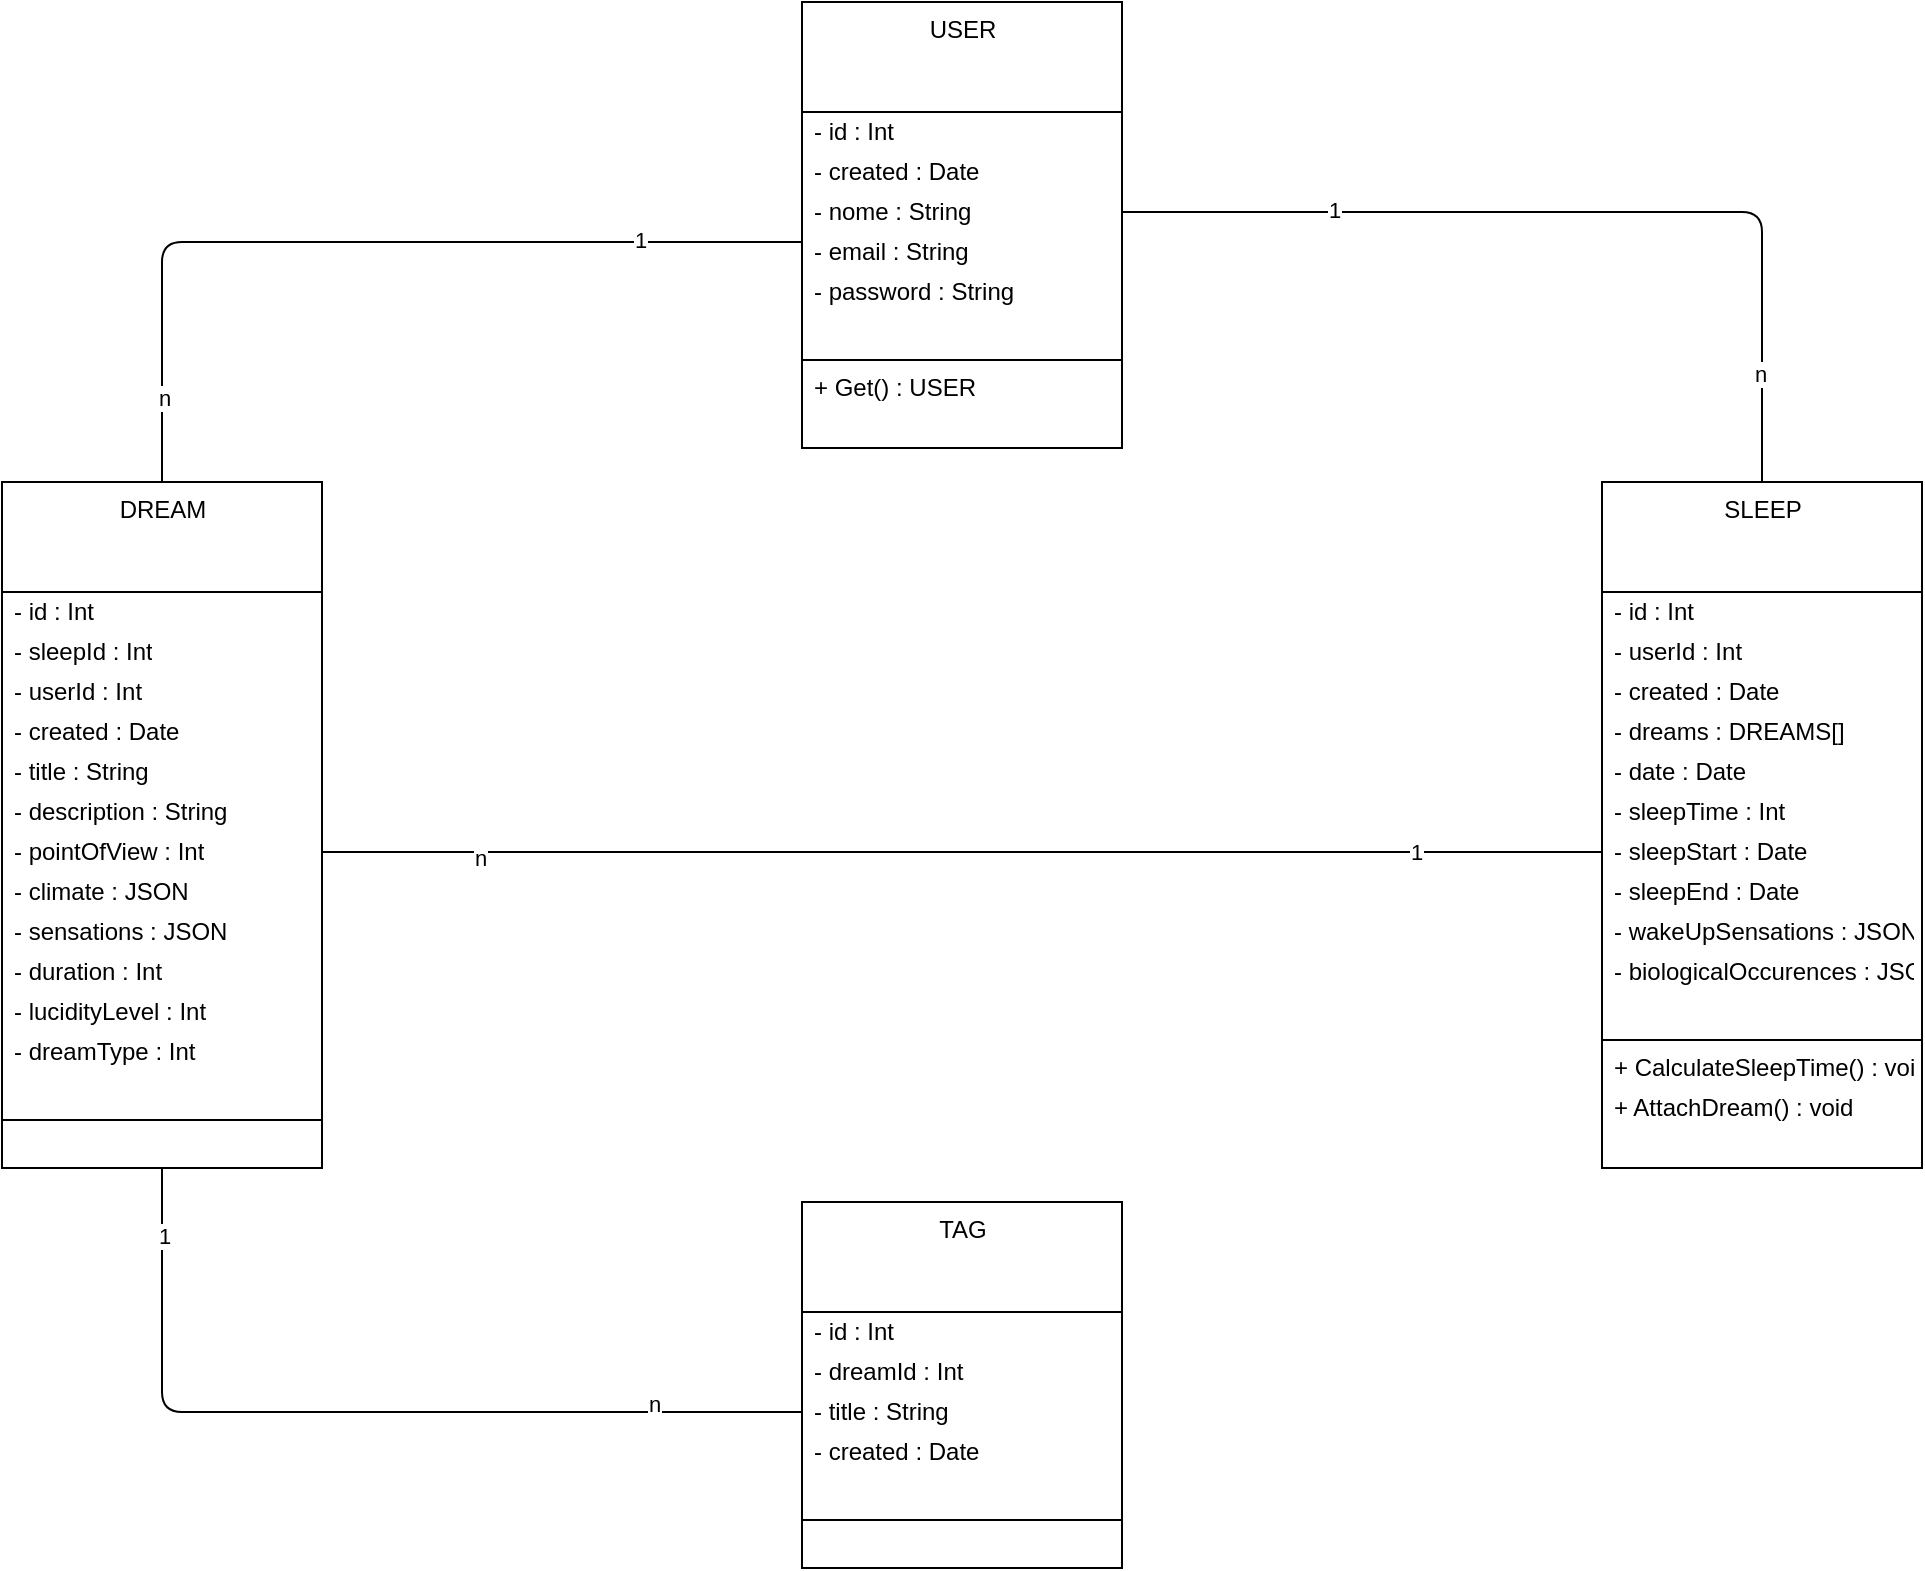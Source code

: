 <mxfile>
    <diagram id="lGCFQGRZhw7MTTtFVWTq" name="Page-1">
        <mxGraphModel dx="1930" dy="1966" grid="1" gridSize="10" guides="1" tooltips="1" connect="1" arrows="1" fold="1" page="1" pageScale="1" pageWidth="850" pageHeight="1100" math="0" shadow="0">
            <root>
                <mxCell id="0"/>
                <mxCell id="1" parent="0"/>
                <mxCell id="37" value="USER" style="swimlane;fontStyle=0;align=center;verticalAlign=top;childLayout=stackLayout;horizontal=1;startSize=55;horizontalStack=0;resizeParent=1;resizeParentMax=0;resizeLast=0;collapsible=0;marginBottom=0;html=1;rounded=0;strokeColor=default;strokeWidth=1;" vertex="1" parent="1">
                    <mxGeometry y="-480" width="160" height="223" as="geometry"/>
                </mxCell>
                <mxCell id="48" value="- id : Int" style="text;html=1;strokeColor=none;fillColor=none;align=left;verticalAlign=middle;spacingLeft=4;spacingRight=4;overflow=hidden;rotatable=0;points=[[0,0.5],[1,0.5]];portConstraint=eastwest;rounded=0;strokeWidth=1;" vertex="1" parent="37">
                    <mxGeometry y="55" width="160" height="20" as="geometry"/>
                </mxCell>
                <mxCell id="53" value="- created : Date" style="text;html=1;strokeColor=none;fillColor=none;align=left;verticalAlign=middle;spacingLeft=4;spacingRight=4;overflow=hidden;rotatable=0;points=[[0,0.5],[1,0.5]];portConstraint=eastwest;rounded=0;strokeWidth=1;" vertex="1" parent="37">
                    <mxGeometry y="75" width="160" height="20" as="geometry"/>
                </mxCell>
                <mxCell id="56" value="- nome : String" style="text;html=1;strokeColor=none;fillColor=none;align=left;verticalAlign=middle;spacingLeft=4;spacingRight=4;overflow=hidden;rotatable=0;points=[[0,0.5],[1,0.5]];portConstraint=eastwest;rounded=0;strokeWidth=1;" vertex="1" parent="37">
                    <mxGeometry y="95" width="160" height="20" as="geometry"/>
                </mxCell>
                <mxCell id="55" value="- email : String" style="text;html=1;strokeColor=none;fillColor=none;align=left;verticalAlign=middle;spacingLeft=4;spacingRight=4;overflow=hidden;rotatable=0;points=[[0,0.5],[1,0.5]];portConstraint=eastwest;rounded=0;strokeWidth=1;" vertex="1" parent="37">
                    <mxGeometry y="115" width="160" height="20" as="geometry"/>
                </mxCell>
                <mxCell id="54" value="- password : String" style="text;html=1;strokeColor=none;fillColor=none;align=left;verticalAlign=middle;spacingLeft=4;spacingRight=4;overflow=hidden;rotatable=0;points=[[0,0.5],[1,0.5]];portConstraint=eastwest;rounded=0;strokeWidth=1;" vertex="1" parent="37">
                    <mxGeometry y="135" width="160" height="20" as="geometry"/>
                </mxCell>
                <mxCell id="97" style="text;html=1;strokeColor=none;fillColor=none;align=left;verticalAlign=middle;spacingLeft=4;spacingRight=4;overflow=hidden;rotatable=0;points=[[0,0.5],[1,0.5]];portConstraint=eastwest;rounded=0;strokeWidth=1;" vertex="1" parent="37">
                    <mxGeometry y="155" width="160" height="20" as="geometry"/>
                </mxCell>
                <mxCell id="42" value="" style="line;strokeWidth=1;fillColor=none;align=left;verticalAlign=middle;spacingTop=-1;spacingLeft=3;spacingRight=3;rotatable=0;labelPosition=right;points=[];portConstraint=eastwest;rounded=0;strokeColor=default;" vertex="1" parent="37">
                    <mxGeometry y="175" width="160" height="8" as="geometry"/>
                </mxCell>
                <mxCell id="46" value="+ Get() : USER" style="text;html=1;strokeColor=none;fillColor=none;align=left;verticalAlign=middle;spacingLeft=4;spacingRight=4;overflow=hidden;rotatable=0;points=[[0,0.5],[1,0.5]];portConstraint=eastwest;rounded=0;strokeWidth=1;" vertex="1" parent="37">
                    <mxGeometry y="183" width="160" height="20" as="geometry"/>
                </mxCell>
                <mxCell id="98" style="text;html=1;strokeColor=none;fillColor=none;align=left;verticalAlign=middle;spacingLeft=4;spacingRight=4;overflow=hidden;rotatable=0;points=[[0,0.5],[1,0.5]];portConstraint=eastwest;rounded=0;strokeWidth=1;" vertex="1" parent="37">
                    <mxGeometry y="203" width="160" height="20" as="geometry"/>
                </mxCell>
                <mxCell id="103" style="edgeStyle=none;html=1;entryX=1;entryY=0.5;entryDx=0;entryDy=0;strokeColor=default;endArrow=none;endFill=0;" edge="1" parent="1" source="49" target="56">
                    <mxGeometry relative="1" as="geometry">
                        <Array as="points">
                            <mxPoint x="480" y="-375"/>
                        </Array>
                    </mxGeometry>
                </mxCell>
                <mxCell id="109" value="n" style="edgeLabel;html=1;align=center;verticalAlign=middle;resizable=0;points=[];" vertex="1" connectable="0" parent="103">
                    <mxGeometry x="-0.762" y="1" relative="1" as="geometry">
                        <mxPoint as="offset"/>
                    </mxGeometry>
                </mxCell>
                <mxCell id="110" value="1" style="edgeLabel;html=1;align=center;verticalAlign=middle;resizable=0;points=[];" vertex="1" connectable="0" parent="103">
                    <mxGeometry x="0.536" y="-1" relative="1" as="geometry">
                        <mxPoint as="offset"/>
                    </mxGeometry>
                </mxCell>
                <mxCell id="49" value="SLEEP" style="swimlane;fontStyle=0;align=center;verticalAlign=top;childLayout=stackLayout;horizontal=1;startSize=55;horizontalStack=0;resizeParent=1;resizeParentMax=0;resizeLast=0;collapsible=0;marginBottom=0;html=1;rounded=0;strokeColor=default;strokeWidth=1;" vertex="1" parent="1">
                    <mxGeometry x="400" y="-240" width="160" height="343" as="geometry"/>
                </mxCell>
                <mxCell id="50" value="- id : Int" style="text;html=1;strokeColor=none;fillColor=none;align=left;verticalAlign=middle;spacingLeft=4;spacingRight=4;overflow=hidden;rotatable=0;points=[[0,0.5],[1,0.5]];portConstraint=eastwest;rounded=0;strokeWidth=1;" vertex="1" parent="49">
                    <mxGeometry y="55" width="160" height="20" as="geometry"/>
                </mxCell>
                <mxCell id="69" value="- userId : Int" style="text;html=1;strokeColor=none;fillColor=none;align=left;verticalAlign=middle;spacingLeft=4;spacingRight=4;overflow=hidden;rotatable=0;points=[[0,0.5],[1,0.5]];portConstraint=eastwest;rounded=0;strokeWidth=1;" vertex="1" parent="49">
                    <mxGeometry y="75" width="160" height="20" as="geometry"/>
                </mxCell>
                <mxCell id="61" value="- created : Date" style="text;html=1;strokeColor=none;fillColor=none;align=left;verticalAlign=middle;spacingLeft=4;spacingRight=4;overflow=hidden;rotatable=0;points=[[0,0.5],[1,0.5]];portConstraint=eastwest;rounded=0;strokeWidth=1;" vertex="1" parent="49">
                    <mxGeometry y="95" width="160" height="20" as="geometry"/>
                </mxCell>
                <mxCell id="68" value="- dreams : DREAMS[]" style="text;html=1;strokeColor=none;fillColor=none;align=left;verticalAlign=middle;spacingLeft=4;spacingRight=4;overflow=hidden;rotatable=0;points=[[0,0.5],[1,0.5]];portConstraint=eastwest;rounded=0;strokeWidth=1;" vertex="1" parent="49">
                    <mxGeometry y="115" width="160" height="20" as="geometry"/>
                </mxCell>
                <mxCell id="67" value="- date : Date" style="text;html=1;strokeColor=none;fillColor=none;align=left;verticalAlign=middle;spacingLeft=4;spacingRight=4;overflow=hidden;rotatable=0;points=[[0,0.5],[1,0.5]];portConstraint=eastwest;rounded=0;strokeWidth=1;" vertex="1" parent="49">
                    <mxGeometry y="135" width="160" height="20" as="geometry"/>
                </mxCell>
                <mxCell id="66" value="- sleepTime : Int" style="text;html=1;strokeColor=none;fillColor=none;align=left;verticalAlign=middle;spacingLeft=4;spacingRight=4;overflow=hidden;rotatable=0;points=[[0,0.5],[1,0.5]];portConstraint=eastwest;rounded=0;strokeWidth=1;" vertex="1" parent="49">
                    <mxGeometry y="155" width="160" height="20" as="geometry"/>
                </mxCell>
                <mxCell id="65" value="- sleepStart : Date" style="text;html=1;strokeColor=none;fillColor=none;align=left;verticalAlign=middle;spacingLeft=4;spacingRight=4;overflow=hidden;rotatable=0;points=[[0,0.5],[1,0.5]];portConstraint=eastwest;rounded=0;strokeWidth=1;" vertex="1" parent="49">
                    <mxGeometry y="175" width="160" height="20" as="geometry"/>
                </mxCell>
                <mxCell id="64" value="- sleepEnd : Date" style="text;html=1;strokeColor=none;fillColor=none;align=left;verticalAlign=middle;spacingLeft=4;spacingRight=4;overflow=hidden;rotatable=0;points=[[0,0.5],[1,0.5]];portConstraint=eastwest;rounded=0;strokeWidth=1;" vertex="1" parent="49">
                    <mxGeometry y="195" width="160" height="20" as="geometry"/>
                </mxCell>
                <mxCell id="63" value="- wakeUpSensations : JSON" style="text;html=1;strokeColor=none;fillColor=none;align=left;verticalAlign=middle;spacingLeft=4;spacingRight=4;overflow=hidden;rotatable=0;points=[[0,0.5],[1,0.5]];portConstraint=eastwest;rounded=0;strokeWidth=1;" vertex="1" parent="49">
                    <mxGeometry y="215" width="160" height="20" as="geometry"/>
                </mxCell>
                <mxCell id="62" value="- biologicalOccurences : JSON" style="text;html=1;strokeColor=none;fillColor=none;align=left;verticalAlign=middle;spacingLeft=4;spacingRight=4;overflow=hidden;rotatable=0;points=[[0,0.5],[1,0.5]];portConstraint=eastwest;rounded=0;strokeWidth=1;" vertex="1" parent="49">
                    <mxGeometry y="235" width="160" height="20" as="geometry"/>
                </mxCell>
                <mxCell id="99" style="text;html=1;strokeColor=none;fillColor=none;align=left;verticalAlign=middle;spacingLeft=4;spacingRight=4;overflow=hidden;rotatable=0;points=[[0,0.5],[1,0.5]];portConstraint=eastwest;rounded=0;strokeWidth=1;" vertex="1" parent="49">
                    <mxGeometry y="255" width="160" height="20" as="geometry"/>
                </mxCell>
                <mxCell id="51" value="" style="line;strokeWidth=1;fillColor=none;align=left;verticalAlign=middle;spacingTop=-1;spacingLeft=3;spacingRight=3;rotatable=0;labelPosition=right;points=[];portConstraint=eastwest;rounded=0;strokeColor=default;" vertex="1" parent="49">
                    <mxGeometry y="275" width="160" height="8" as="geometry"/>
                </mxCell>
                <mxCell id="52" value="+ CalculateSleepTime() : void" style="text;html=1;strokeColor=none;fillColor=none;align=left;verticalAlign=middle;spacingLeft=4;spacingRight=4;overflow=hidden;rotatable=0;points=[[0,0.5],[1,0.5]];portConstraint=eastwest;rounded=0;strokeWidth=1;" vertex="1" parent="49">
                    <mxGeometry y="283" width="160" height="20" as="geometry"/>
                </mxCell>
                <mxCell id="71" value="+ AttachDream() : void" style="text;html=1;strokeColor=none;fillColor=none;align=left;verticalAlign=middle;spacingLeft=4;spacingRight=4;overflow=hidden;rotatable=0;points=[[0,0.5],[1,0.5]];portConstraint=eastwest;rounded=0;strokeWidth=1;" vertex="1" parent="49">
                    <mxGeometry y="303" width="160" height="20" as="geometry"/>
                </mxCell>
                <mxCell id="70" style="text;html=1;strokeColor=none;fillColor=none;align=left;verticalAlign=middle;spacingLeft=4;spacingRight=4;overflow=hidden;rotatable=0;points=[[0,0.5],[1,0.5]];portConstraint=eastwest;rounded=0;strokeWidth=1;" vertex="1" parent="49">
                    <mxGeometry y="323" width="160" height="20" as="geometry"/>
                </mxCell>
                <mxCell id="72" value="DREAM" style="swimlane;fontStyle=0;align=center;verticalAlign=top;childLayout=stackLayout;horizontal=1;startSize=55;horizontalStack=0;resizeParent=1;resizeParentMax=0;resizeLast=0;collapsible=0;marginBottom=0;html=1;rounded=0;strokeColor=default;strokeWidth=1;" vertex="1" parent="1">
                    <mxGeometry x="-400" y="-240" width="160" height="343" as="geometry"/>
                </mxCell>
                <mxCell id="73" value="- id : Int" style="text;html=1;strokeColor=none;fillColor=none;align=left;verticalAlign=middle;spacingLeft=4;spacingRight=4;overflow=hidden;rotatable=0;points=[[0,0.5],[1,0.5]];portConstraint=eastwest;rounded=0;strokeWidth=1;" vertex="1" parent="72">
                    <mxGeometry y="55" width="160" height="20" as="geometry"/>
                </mxCell>
                <mxCell id="80" value="- sleepId : Int" style="text;html=1;strokeColor=none;fillColor=none;align=left;verticalAlign=middle;spacingLeft=4;spacingRight=4;overflow=hidden;rotatable=0;points=[[0,0.5],[1,0.5]];portConstraint=eastwest;rounded=0;strokeWidth=1;" vertex="1" parent="72">
                    <mxGeometry y="75" width="160" height="20" as="geometry"/>
                </mxCell>
                <mxCell id="79" value="- userId : Int" style="text;html=1;strokeColor=none;fillColor=none;align=left;verticalAlign=middle;spacingLeft=4;spacingRight=4;overflow=hidden;rotatable=0;points=[[0,0.5],[1,0.5]];portConstraint=eastwest;rounded=0;strokeWidth=1;" vertex="1" parent="72">
                    <mxGeometry y="95" width="160" height="20" as="geometry"/>
                </mxCell>
                <mxCell id="96" value="- created : Date" style="text;html=1;strokeColor=none;fillColor=none;align=left;verticalAlign=middle;spacingLeft=4;spacingRight=4;overflow=hidden;rotatable=0;points=[[0,0.5],[1,0.5]];portConstraint=eastwest;rounded=0;strokeWidth=1;" vertex="1" parent="72">
                    <mxGeometry y="115" width="160" height="20" as="geometry"/>
                </mxCell>
                <mxCell id="78" value="- title : String" style="text;html=1;strokeColor=none;fillColor=none;align=left;verticalAlign=middle;spacingLeft=4;spacingRight=4;overflow=hidden;rotatable=0;points=[[0,0.5],[1,0.5]];portConstraint=eastwest;rounded=0;strokeWidth=1;" vertex="1" parent="72">
                    <mxGeometry y="135" width="160" height="20" as="geometry"/>
                </mxCell>
                <mxCell id="77" value="- description : String" style="text;html=1;strokeColor=none;fillColor=none;align=left;verticalAlign=middle;spacingLeft=4;spacingRight=4;overflow=hidden;rotatable=0;points=[[0,0.5],[1,0.5]];portConstraint=eastwest;rounded=0;strokeWidth=1;" vertex="1" parent="72">
                    <mxGeometry y="155" width="160" height="20" as="geometry"/>
                </mxCell>
                <mxCell id="76" value="- pointOfView : Int" style="text;html=1;strokeColor=none;fillColor=none;align=left;verticalAlign=middle;spacingLeft=4;spacingRight=4;overflow=hidden;rotatable=0;points=[[0,0.5],[1,0.5]];portConstraint=eastwest;rounded=0;strokeWidth=1;" vertex="1" parent="72">
                    <mxGeometry y="175" width="160" height="20" as="geometry"/>
                </mxCell>
                <mxCell id="84" value="- climate : JSON" style="text;html=1;strokeColor=none;fillColor=none;align=left;verticalAlign=middle;spacingLeft=4;spacingRight=4;overflow=hidden;rotatable=0;points=[[0,0.5],[1,0.5]];portConstraint=eastwest;rounded=0;strokeWidth=1;" vertex="1" parent="72">
                    <mxGeometry y="195" width="160" height="20" as="geometry"/>
                </mxCell>
                <mxCell id="83" value="- sensations : JSON" style="text;html=1;strokeColor=none;fillColor=none;align=left;verticalAlign=middle;spacingLeft=4;spacingRight=4;overflow=hidden;rotatable=0;points=[[0,0.5],[1,0.5]];portConstraint=eastwest;rounded=0;strokeWidth=1;" vertex="1" parent="72">
                    <mxGeometry y="215" width="160" height="20" as="geometry"/>
                </mxCell>
                <mxCell id="82" value="- duration : Int" style="text;html=1;strokeColor=none;fillColor=none;align=left;verticalAlign=middle;spacingLeft=4;spacingRight=4;overflow=hidden;rotatable=0;points=[[0,0.5],[1,0.5]];portConstraint=eastwest;rounded=0;strokeWidth=1;" vertex="1" parent="72">
                    <mxGeometry y="235" width="160" height="20" as="geometry"/>
                </mxCell>
                <mxCell id="81" value="-&amp;nbsp;lucidityLevel : Int" style="text;html=1;strokeColor=none;fillColor=none;align=left;verticalAlign=middle;spacingLeft=4;spacingRight=4;overflow=hidden;rotatable=0;points=[[0,0.5],[1,0.5]];portConstraint=eastwest;rounded=0;strokeWidth=1;" vertex="1" parent="72">
                    <mxGeometry y="255" width="160" height="20" as="geometry"/>
                </mxCell>
                <mxCell id="87" value="- dreamType : Int" style="text;html=1;strokeColor=none;fillColor=none;align=left;verticalAlign=middle;spacingLeft=4;spacingRight=4;overflow=hidden;rotatable=0;points=[[0,0.5],[1,0.5]];portConstraint=eastwest;rounded=0;strokeWidth=1;" vertex="1" parent="72">
                    <mxGeometry y="275" width="160" height="20" as="geometry"/>
                </mxCell>
                <mxCell id="86" style="text;html=1;strokeColor=none;fillColor=none;align=left;verticalAlign=middle;spacingLeft=4;spacingRight=4;overflow=hidden;rotatable=0;points=[[0,0.5],[1,0.5]];portConstraint=eastwest;rounded=0;strokeWidth=1;" vertex="1" parent="72">
                    <mxGeometry y="295" width="160" height="20" as="geometry"/>
                </mxCell>
                <mxCell id="74" value="" style="line;strokeWidth=1;fillColor=none;align=left;verticalAlign=middle;spacingTop=-1;spacingLeft=3;spacingRight=3;rotatable=0;labelPosition=right;points=[];portConstraint=eastwest;rounded=0;strokeColor=default;" vertex="1" parent="72">
                    <mxGeometry y="315" width="160" height="8" as="geometry"/>
                </mxCell>
                <mxCell id="75" style="text;html=1;strokeColor=none;fillColor=none;align=left;verticalAlign=middle;spacingLeft=4;spacingRight=4;overflow=hidden;rotatable=0;points=[[0,0.5],[1,0.5]];portConstraint=eastwest;rounded=0;strokeWidth=1;" vertex="1" parent="72">
                    <mxGeometry y="323" width="160" height="20" as="geometry"/>
                </mxCell>
                <mxCell id="88" value="TAG" style="swimlane;fontStyle=0;align=center;verticalAlign=top;childLayout=stackLayout;horizontal=1;startSize=55;horizontalStack=0;resizeParent=1;resizeParentMax=0;resizeLast=0;collapsible=0;marginBottom=0;html=1;rounded=0;strokeColor=default;strokeWidth=1;" vertex="1" parent="1">
                    <mxGeometry y="120" width="160" height="183" as="geometry"/>
                </mxCell>
                <mxCell id="89" value="- id : Int" style="text;html=1;strokeColor=none;fillColor=none;align=left;verticalAlign=middle;spacingLeft=4;spacingRight=4;overflow=hidden;rotatable=0;points=[[0,0.5],[1,0.5]];portConstraint=eastwest;rounded=0;strokeWidth=1;" vertex="1" parent="88">
                    <mxGeometry y="55" width="160" height="20" as="geometry"/>
                </mxCell>
                <mxCell id="94" value="- dreamId : Int" style="text;html=1;strokeColor=none;fillColor=none;align=left;verticalAlign=middle;spacingLeft=4;spacingRight=4;overflow=hidden;rotatable=0;points=[[0,0.5],[1,0.5]];portConstraint=eastwest;rounded=0;strokeWidth=1;" vertex="1" parent="88">
                    <mxGeometry y="75" width="160" height="20" as="geometry"/>
                </mxCell>
                <mxCell id="93" value="- title : String" style="text;html=1;strokeColor=none;fillColor=none;align=left;verticalAlign=middle;spacingLeft=4;spacingRight=4;overflow=hidden;rotatable=0;points=[[0,0.5],[1,0.5]];portConstraint=eastwest;rounded=0;strokeWidth=1;" vertex="1" parent="88">
                    <mxGeometry y="95" width="160" height="20" as="geometry"/>
                </mxCell>
                <mxCell id="92" value="- created : Date" style="text;html=1;strokeColor=none;fillColor=none;align=left;verticalAlign=middle;spacingLeft=4;spacingRight=4;overflow=hidden;rotatable=0;points=[[0,0.5],[1,0.5]];portConstraint=eastwest;rounded=0;strokeWidth=1;" vertex="1" parent="88">
                    <mxGeometry y="115" width="160" height="20" as="geometry"/>
                </mxCell>
                <mxCell id="95" style="text;html=1;strokeColor=none;fillColor=none;align=left;verticalAlign=middle;spacingLeft=4;spacingRight=4;overflow=hidden;rotatable=0;points=[[0,0.5],[1,0.5]];portConstraint=eastwest;rounded=0;strokeWidth=1;" vertex="1" parent="88">
                    <mxGeometry y="135" width="160" height="20" as="geometry"/>
                </mxCell>
                <mxCell id="90" value="" style="line;strokeWidth=1;fillColor=none;align=left;verticalAlign=middle;spacingTop=-1;spacingLeft=3;spacingRight=3;rotatable=0;labelPosition=right;points=[];portConstraint=eastwest;rounded=0;strokeColor=default;" vertex="1" parent="88">
                    <mxGeometry y="155" width="160" height="8" as="geometry"/>
                </mxCell>
                <mxCell id="91" style="text;html=1;strokeColor=none;fillColor=none;align=left;verticalAlign=middle;spacingLeft=4;spacingRight=4;overflow=hidden;rotatable=0;points=[[0,0.5],[1,0.5]];portConstraint=eastwest;rounded=0;strokeWidth=1;" vertex="1" parent="88">
                    <mxGeometry y="163" width="160" height="20" as="geometry"/>
                </mxCell>
                <mxCell id="100" style="edgeStyle=none;html=1;entryX=0.5;entryY=0;entryDx=0;entryDy=0;strokeColor=default;endArrow=none;endFill=0;" edge="1" parent="1" target="72">
                    <mxGeometry relative="1" as="geometry">
                        <mxPoint y="-360" as="sourcePoint"/>
                        <Array as="points">
                            <mxPoint x="-320" y="-360"/>
                        </Array>
                    </mxGeometry>
                </mxCell>
                <mxCell id="107" value="1" style="edgeLabel;html=1;align=center;verticalAlign=middle;resizable=0;points=[];" vertex="1" connectable="0" parent="100">
                    <mxGeometry x="-0.63" y="-1" relative="1" as="geometry">
                        <mxPoint as="offset"/>
                    </mxGeometry>
                </mxCell>
                <mxCell id="108" value="n" style="edgeLabel;html=1;align=center;verticalAlign=middle;resizable=0;points=[];" vertex="1" connectable="0" parent="100">
                    <mxGeometry x="0.808" y="1" relative="1" as="geometry">
                        <mxPoint as="offset"/>
                    </mxGeometry>
                </mxCell>
                <mxCell id="101" style="edgeStyle=none;html=1;strokeColor=default;endArrow=none;endFill=0;" edge="1" parent="1" source="93" target="75">
                    <mxGeometry relative="1" as="geometry">
                        <Array as="points">
                            <mxPoint x="-320" y="225"/>
                        </Array>
                    </mxGeometry>
                </mxCell>
                <mxCell id="105" value="n" style="edgeLabel;html=1;align=center;verticalAlign=middle;resizable=0;points=[];" vertex="1" connectable="0" parent="101">
                    <mxGeometry x="-0.663" y="-4" relative="1" as="geometry">
                        <mxPoint as="offset"/>
                    </mxGeometry>
                </mxCell>
                <mxCell id="106" value="1" style="edgeLabel;html=1;align=center;verticalAlign=middle;resizable=0;points=[];" vertex="1" connectable="0" parent="101">
                    <mxGeometry x="0.847" y="-1" relative="1" as="geometry">
                        <mxPoint as="offset"/>
                    </mxGeometry>
                </mxCell>
                <mxCell id="104" style="edgeStyle=none;html=1;entryX=1;entryY=0.5;entryDx=0;entryDy=0;strokeColor=default;endArrow=none;endFill=0;" edge="1" parent="1" source="65" target="76">
                    <mxGeometry relative="1" as="geometry"/>
                </mxCell>
                <mxCell id="111" value="1" style="edgeLabel;html=1;align=center;verticalAlign=middle;resizable=0;points=[];" vertex="1" connectable="0" parent="104">
                    <mxGeometry x="-0.708" relative="1" as="geometry">
                        <mxPoint as="offset"/>
                    </mxGeometry>
                </mxCell>
                <mxCell id="112" value="n" style="edgeLabel;html=1;align=center;verticalAlign=middle;resizable=0;points=[];" vertex="1" connectable="0" parent="104">
                    <mxGeometry x="0.754" y="3" relative="1" as="geometry">
                        <mxPoint as="offset"/>
                    </mxGeometry>
                </mxCell>
            </root>
        </mxGraphModel>
    </diagram>
</mxfile>